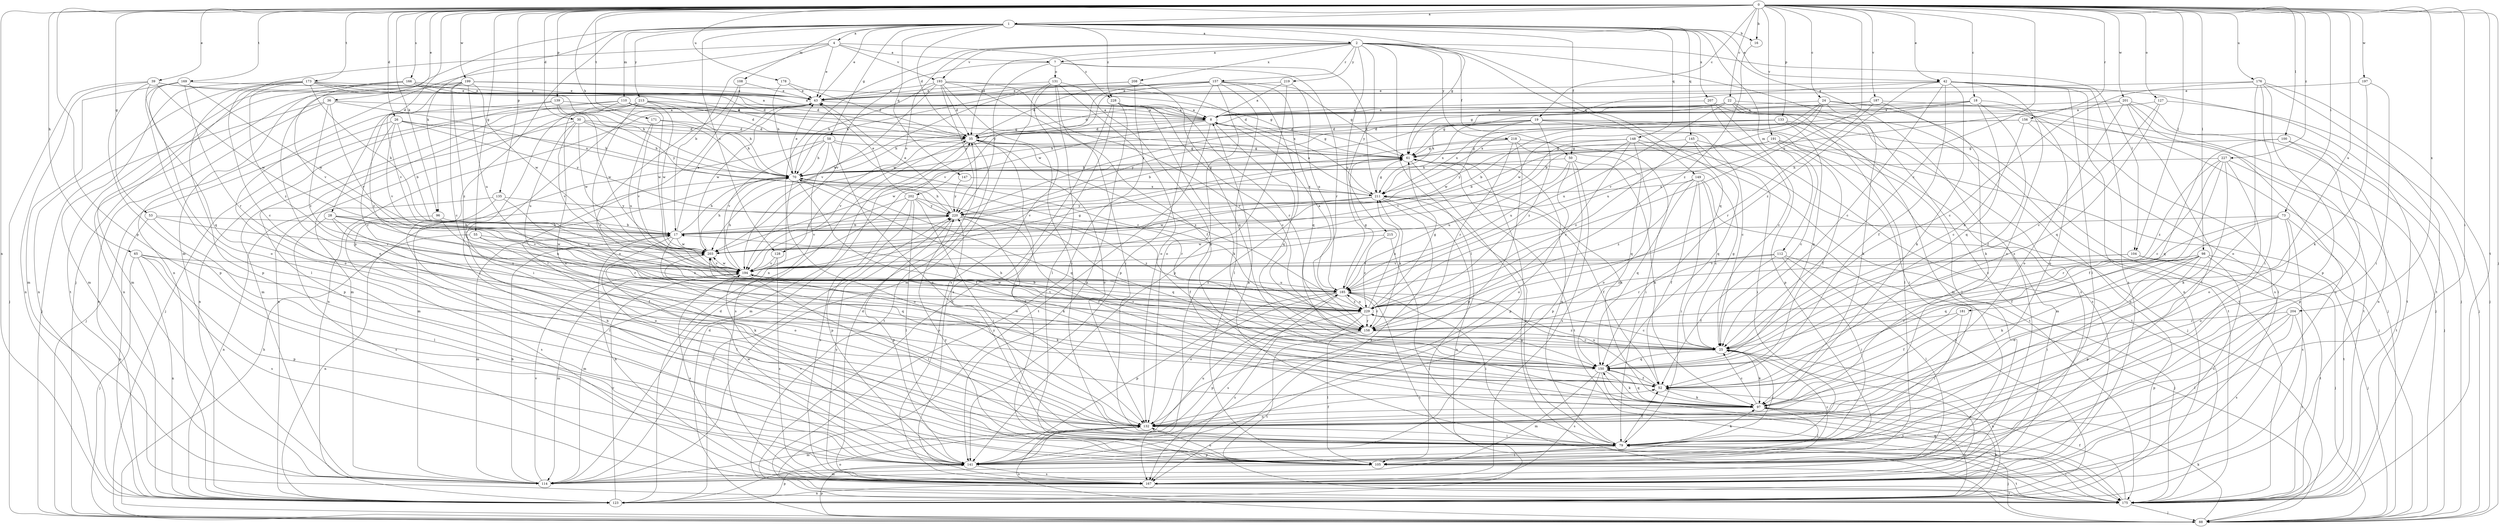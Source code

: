 strict digraph  {
0;
1;
2;
4;
7;
8;
16;
17;
18;
19;
22;
24;
25;
26;
28;
30;
35;
36;
39;
42;
43;
50;
52;
53;
55;
58;
61;
65;
70;
73;
79;
88;
96;
97;
98;
100;
104;
105;
108;
110;
112;
114;
123;
127;
128;
131;
132;
133;
135;
139;
141;
145;
147;
148;
149;
150;
156;
157;
158;
166;
167;
169;
171;
173;
175;
176;
178;
181;
185;
187;
191;
193;
194;
197;
199;
201;
202;
203;
204;
207;
208;
211;
213;
215;
218;
219;
220;
227;
228;
229;
0 -> 1  [label=a];
0 -> 16  [label=b];
0 -> 18  [label=c];
0 -> 19  [label=c];
0 -> 22  [label=c];
0 -> 24  [label=c];
0 -> 25  [label=c];
0 -> 26  [label=d];
0 -> 28  [label=d];
0 -> 30  [label=d];
0 -> 36  [label=e];
0 -> 39  [label=e];
0 -> 42  [label=e];
0 -> 53  [label=g];
0 -> 55  [label=g];
0 -> 65  [label=h];
0 -> 70  [label=h];
0 -> 73  [label=i];
0 -> 79  [label=i];
0 -> 88  [label=j];
0 -> 96  [label=k];
0 -> 98  [label=l];
0 -> 100  [label=l];
0 -> 104  [label=l];
0 -> 123  [label=n];
0 -> 127  [label=o];
0 -> 133  [label=p];
0 -> 135  [label=p];
0 -> 139  [label=p];
0 -> 141  [label=p];
0 -> 156  [label=r];
0 -> 166  [label=s];
0 -> 169  [label=t];
0 -> 171  [label=t];
0 -> 173  [label=t];
0 -> 175  [label=t];
0 -> 176  [label=u];
0 -> 178  [label=u];
0 -> 181  [label=u];
0 -> 185  [label=u];
0 -> 187  [label=v];
0 -> 191  [label=v];
0 -> 197  [label=w];
0 -> 199  [label=w];
0 -> 201  [label=w];
0 -> 204  [label=x];
0 -> 227  [label=z];
1 -> 2  [label=a];
1 -> 4  [label=a];
1 -> 16  [label=b];
1 -> 35  [label=d];
1 -> 42  [label=e];
1 -> 43  [label=e];
1 -> 50  [label=f];
1 -> 58  [label=g];
1 -> 61  [label=g];
1 -> 96  [label=k];
1 -> 108  [label=m];
1 -> 110  [label=m];
1 -> 112  [label=m];
1 -> 114  [label=m];
1 -> 128  [label=o];
1 -> 141  [label=p];
1 -> 145  [label=q];
1 -> 147  [label=q];
1 -> 148  [label=q];
1 -> 167  [label=s];
1 -> 207  [label=x];
1 -> 213  [label=y];
1 -> 228  [label=z];
2 -> 7  [label=a];
2 -> 35  [label=d];
2 -> 50  [label=f];
2 -> 104  [label=l];
2 -> 105  [label=l];
2 -> 123  [label=n];
2 -> 128  [label=o];
2 -> 149  [label=q];
2 -> 150  [label=q];
2 -> 157  [label=r];
2 -> 175  [label=t];
2 -> 185  [label=u];
2 -> 193  [label=v];
2 -> 208  [label=x];
2 -> 215  [label=y];
2 -> 218  [label=y];
2 -> 219  [label=y];
4 -> 7  [label=a];
4 -> 17  [label=b];
4 -> 43  [label=e];
4 -> 88  [label=j];
4 -> 123  [label=n];
4 -> 193  [label=v];
4 -> 228  [label=z];
7 -> 131  [label=o];
7 -> 158  [label=r];
7 -> 194  [label=v];
7 -> 211  [label=x];
7 -> 220  [label=y];
8 -> 35  [label=d];
8 -> 61  [label=g];
8 -> 70  [label=h];
8 -> 150  [label=q];
8 -> 175  [label=t];
8 -> 202  [label=w];
16 -> 229  [label=z];
17 -> 43  [label=e];
17 -> 70  [label=h];
17 -> 105  [label=l];
17 -> 114  [label=m];
17 -> 132  [label=o];
17 -> 203  [label=w];
17 -> 220  [label=y];
18 -> 8  [label=a];
18 -> 52  [label=f];
18 -> 61  [label=g];
18 -> 132  [label=o];
18 -> 150  [label=q];
18 -> 211  [label=x];
19 -> 17  [label=b];
19 -> 25  [label=c];
19 -> 35  [label=d];
19 -> 79  [label=i];
19 -> 105  [label=l];
19 -> 203  [label=w];
19 -> 211  [label=x];
19 -> 220  [label=y];
19 -> 229  [label=z];
22 -> 8  [label=a];
22 -> 35  [label=d];
22 -> 88  [label=j];
22 -> 114  [label=m];
22 -> 123  [label=n];
22 -> 167  [label=s];
22 -> 185  [label=u];
22 -> 211  [label=x];
22 -> 220  [label=y];
24 -> 8  [label=a];
24 -> 88  [label=j];
24 -> 97  [label=k];
24 -> 175  [label=t];
24 -> 185  [label=u];
24 -> 194  [label=v];
24 -> 203  [label=w];
25 -> 61  [label=g];
25 -> 79  [label=i];
25 -> 97  [label=k];
25 -> 123  [label=n];
25 -> 150  [label=q];
25 -> 229  [label=z];
26 -> 17  [label=b];
26 -> 35  [label=d];
26 -> 70  [label=h];
26 -> 88  [label=j];
26 -> 158  [label=r];
26 -> 194  [label=v];
26 -> 220  [label=y];
28 -> 17  [label=b];
28 -> 52  [label=f];
28 -> 132  [label=o];
28 -> 167  [label=s];
28 -> 185  [label=u];
28 -> 194  [label=v];
30 -> 35  [label=d];
30 -> 61  [label=g];
30 -> 70  [label=h];
30 -> 141  [label=p];
30 -> 185  [label=u];
30 -> 194  [label=v];
30 -> 203  [label=w];
35 -> 61  [label=g];
35 -> 114  [label=m];
35 -> 132  [label=o];
35 -> 175  [label=t];
35 -> 194  [label=v];
35 -> 229  [label=z];
36 -> 8  [label=a];
36 -> 88  [label=j];
36 -> 123  [label=n];
36 -> 194  [label=v];
36 -> 211  [label=x];
36 -> 229  [label=z];
39 -> 35  [label=d];
39 -> 43  [label=e];
39 -> 88  [label=j];
39 -> 123  [label=n];
39 -> 141  [label=p];
39 -> 150  [label=q];
39 -> 203  [label=w];
42 -> 25  [label=c];
42 -> 43  [label=e];
42 -> 52  [label=f];
42 -> 61  [label=g];
42 -> 88  [label=j];
42 -> 97  [label=k];
42 -> 105  [label=l];
42 -> 123  [label=n];
42 -> 132  [label=o];
42 -> 167  [label=s];
42 -> 229  [label=z];
43 -> 8  [label=a];
43 -> 79  [label=i];
43 -> 114  [label=m];
43 -> 123  [label=n];
43 -> 203  [label=w];
50 -> 70  [label=h];
50 -> 97  [label=k];
50 -> 132  [label=o];
50 -> 141  [label=p];
50 -> 167  [label=s];
50 -> 185  [label=u];
52 -> 97  [label=k];
52 -> 185  [label=u];
53 -> 17  [label=b];
53 -> 105  [label=l];
53 -> 123  [label=n];
53 -> 194  [label=v];
55 -> 123  [label=n];
55 -> 132  [label=o];
55 -> 203  [label=w];
55 -> 229  [label=z];
58 -> 61  [label=g];
58 -> 70  [label=h];
58 -> 114  [label=m];
58 -> 132  [label=o];
58 -> 167  [label=s];
58 -> 194  [label=v];
58 -> 229  [label=z];
61 -> 70  [label=h];
61 -> 97  [label=k];
61 -> 141  [label=p];
61 -> 175  [label=t];
61 -> 194  [label=v];
65 -> 88  [label=j];
65 -> 97  [label=k];
65 -> 123  [label=n];
65 -> 141  [label=p];
65 -> 167  [label=s];
65 -> 194  [label=v];
70 -> 43  [label=e];
70 -> 52  [label=f];
70 -> 61  [label=g];
70 -> 132  [label=o];
70 -> 150  [label=q];
70 -> 158  [label=r];
70 -> 211  [label=x];
73 -> 17  [label=b];
73 -> 52  [label=f];
73 -> 132  [label=o];
73 -> 158  [label=r];
73 -> 167  [label=s];
73 -> 175  [label=t];
79 -> 8  [label=a];
79 -> 52  [label=f];
79 -> 61  [label=g];
79 -> 88  [label=j];
79 -> 97  [label=k];
79 -> 105  [label=l];
79 -> 141  [label=p];
79 -> 211  [label=x];
79 -> 220  [label=y];
88 -> 35  [label=d];
88 -> 61  [label=g];
88 -> 70  [label=h];
88 -> 97  [label=k];
88 -> 132  [label=o];
88 -> 141  [label=p];
96 -> 17  [label=b];
96 -> 158  [label=r];
96 -> 167  [label=s];
97 -> 25  [label=c];
97 -> 105  [label=l];
97 -> 123  [label=n];
97 -> 132  [label=o];
97 -> 150  [label=q];
98 -> 79  [label=i];
98 -> 88  [label=j];
98 -> 97  [label=k];
98 -> 132  [label=o];
98 -> 141  [label=p];
98 -> 150  [label=q];
98 -> 167  [label=s];
98 -> 194  [label=v];
100 -> 61  [label=g];
100 -> 88  [label=j];
100 -> 141  [label=p];
100 -> 150  [label=q];
104 -> 88  [label=j];
104 -> 175  [label=t];
104 -> 194  [label=v];
104 -> 229  [label=z];
105 -> 25  [label=c];
105 -> 35  [label=d];
105 -> 114  [label=m];
105 -> 132  [label=o];
105 -> 175  [label=t];
105 -> 220  [label=y];
108 -> 43  [label=e];
108 -> 79  [label=i];
108 -> 132  [label=o];
110 -> 8  [label=a];
110 -> 61  [label=g];
110 -> 79  [label=i];
110 -> 114  [label=m];
110 -> 123  [label=n];
110 -> 203  [label=w];
112 -> 52  [label=f];
112 -> 79  [label=i];
112 -> 88  [label=j];
112 -> 105  [label=l];
112 -> 158  [label=r];
112 -> 194  [label=v];
114 -> 17  [label=b];
114 -> 35  [label=d];
114 -> 194  [label=v];
123 -> 97  [label=k];
123 -> 132  [label=o];
123 -> 141  [label=p];
123 -> 194  [label=v];
123 -> 220  [label=y];
127 -> 8  [label=a];
127 -> 25  [label=c];
127 -> 88  [label=j];
127 -> 150  [label=q];
128 -> 114  [label=m];
128 -> 167  [label=s];
128 -> 194  [label=v];
131 -> 43  [label=e];
131 -> 79  [label=i];
131 -> 97  [label=k];
131 -> 105  [label=l];
131 -> 114  [label=m];
131 -> 132  [label=o];
131 -> 167  [label=s];
132 -> 52  [label=f];
132 -> 79  [label=i];
132 -> 114  [label=m];
133 -> 17  [label=b];
133 -> 35  [label=d];
133 -> 150  [label=q];
133 -> 167  [label=s];
133 -> 175  [label=t];
133 -> 211  [label=x];
135 -> 105  [label=l];
135 -> 123  [label=n];
135 -> 185  [label=u];
135 -> 220  [label=y];
139 -> 8  [label=a];
139 -> 132  [label=o];
139 -> 203  [label=w];
139 -> 220  [label=y];
139 -> 229  [label=z];
141 -> 70  [label=h];
141 -> 167  [label=s];
141 -> 185  [label=u];
141 -> 194  [label=v];
141 -> 203  [label=w];
145 -> 61  [label=g];
145 -> 79  [label=i];
145 -> 150  [label=q];
145 -> 175  [label=t];
145 -> 229  [label=z];
147 -> 211  [label=x];
147 -> 220  [label=y];
148 -> 61  [label=g];
148 -> 88  [label=j];
148 -> 132  [label=o];
148 -> 158  [label=r];
148 -> 175  [label=t];
148 -> 185  [label=u];
148 -> 194  [label=v];
149 -> 25  [label=c];
149 -> 52  [label=f];
149 -> 79  [label=i];
149 -> 123  [label=n];
149 -> 150  [label=q];
149 -> 211  [label=x];
149 -> 229  [label=z];
150 -> 52  [label=f];
150 -> 70  [label=h];
150 -> 97  [label=k];
150 -> 114  [label=m];
150 -> 167  [label=s];
150 -> 175  [label=t];
150 -> 203  [label=w];
156 -> 25  [label=c];
156 -> 35  [label=d];
156 -> 70  [label=h];
156 -> 105  [label=l];
156 -> 175  [label=t];
157 -> 35  [label=d];
157 -> 43  [label=e];
157 -> 61  [label=g];
157 -> 70  [label=h];
157 -> 105  [label=l];
157 -> 132  [label=o];
157 -> 141  [label=p];
157 -> 150  [label=q];
157 -> 167  [label=s];
157 -> 194  [label=v];
157 -> 203  [label=w];
158 -> 17  [label=b];
158 -> 25  [label=c];
158 -> 105  [label=l];
158 -> 175  [label=t];
158 -> 194  [label=v];
158 -> 211  [label=x];
166 -> 8  [label=a];
166 -> 35  [label=d];
166 -> 43  [label=e];
166 -> 114  [label=m];
166 -> 175  [label=t];
166 -> 194  [label=v];
167 -> 17  [label=b];
167 -> 25  [label=c];
167 -> 35  [label=d];
167 -> 123  [label=n];
167 -> 175  [label=t];
167 -> 220  [label=y];
169 -> 43  [label=e];
169 -> 105  [label=l];
169 -> 114  [label=m];
169 -> 132  [label=o];
169 -> 158  [label=r];
169 -> 203  [label=w];
171 -> 35  [label=d];
171 -> 70  [label=h];
171 -> 185  [label=u];
171 -> 194  [label=v];
173 -> 8  [label=a];
173 -> 17  [label=b];
173 -> 25  [label=c];
173 -> 35  [label=d];
173 -> 43  [label=e];
173 -> 70  [label=h];
173 -> 114  [label=m];
173 -> 123  [label=n];
173 -> 141  [label=p];
173 -> 229  [label=z];
175 -> 52  [label=f];
175 -> 79  [label=i];
175 -> 88  [label=j];
175 -> 150  [label=q];
176 -> 25  [label=c];
176 -> 43  [label=e];
176 -> 79  [label=i];
176 -> 88  [label=j];
176 -> 132  [label=o];
176 -> 141  [label=p];
176 -> 175  [label=t];
178 -> 35  [label=d];
178 -> 43  [label=e];
178 -> 70  [label=h];
181 -> 52  [label=f];
181 -> 79  [label=i];
181 -> 158  [label=r];
185 -> 8  [label=a];
185 -> 61  [label=g];
185 -> 79  [label=i];
185 -> 132  [label=o];
185 -> 141  [label=p];
185 -> 158  [label=r];
185 -> 167  [label=s];
185 -> 175  [label=t];
185 -> 229  [label=z];
187 -> 8  [label=a];
187 -> 35  [label=d];
187 -> 97  [label=k];
187 -> 158  [label=r];
187 -> 167  [label=s];
191 -> 17  [label=b];
191 -> 25  [label=c];
191 -> 52  [label=f];
191 -> 61  [label=g];
191 -> 88  [label=j];
191 -> 114  [label=m];
191 -> 220  [label=y];
193 -> 35  [label=d];
193 -> 43  [label=e];
193 -> 52  [label=f];
193 -> 70  [label=h];
193 -> 79  [label=i];
193 -> 158  [label=r];
193 -> 194  [label=v];
193 -> 211  [label=x];
193 -> 220  [label=y];
194 -> 61  [label=g];
194 -> 70  [label=h];
194 -> 79  [label=i];
194 -> 97  [label=k];
194 -> 114  [label=m];
194 -> 167  [label=s];
194 -> 185  [label=u];
194 -> 203  [label=w];
197 -> 43  [label=e];
197 -> 79  [label=i];
197 -> 97  [label=k];
199 -> 25  [label=c];
199 -> 43  [label=e];
199 -> 61  [label=g];
199 -> 123  [label=n];
199 -> 132  [label=o];
199 -> 185  [label=u];
199 -> 194  [label=v];
199 -> 203  [label=w];
199 -> 229  [label=z];
201 -> 8  [label=a];
201 -> 17  [label=b];
201 -> 105  [label=l];
201 -> 123  [label=n];
201 -> 132  [label=o];
201 -> 167  [label=s];
201 -> 175  [label=t];
202 -> 43  [label=e];
202 -> 52  [label=f];
202 -> 79  [label=i];
202 -> 105  [label=l];
202 -> 141  [label=p];
202 -> 167  [label=s];
202 -> 194  [label=v];
202 -> 220  [label=y];
203 -> 70  [label=h];
203 -> 150  [label=q];
203 -> 194  [label=v];
204 -> 105  [label=l];
204 -> 141  [label=p];
204 -> 158  [label=r];
204 -> 167  [label=s];
204 -> 175  [label=t];
207 -> 8  [label=a];
207 -> 25  [label=c];
207 -> 105  [label=l];
207 -> 141  [label=p];
208 -> 43  [label=e];
208 -> 150  [label=q];
208 -> 175  [label=t];
208 -> 203  [label=w];
211 -> 8  [label=a];
211 -> 52  [label=f];
211 -> 61  [label=g];
211 -> 123  [label=n];
211 -> 167  [label=s];
211 -> 203  [label=w];
211 -> 220  [label=y];
213 -> 8  [label=a];
213 -> 25  [label=c];
213 -> 35  [label=d];
213 -> 70  [label=h];
213 -> 88  [label=j];
213 -> 123  [label=n];
213 -> 132  [label=o];
213 -> 203  [label=w];
215 -> 175  [label=t];
215 -> 203  [label=w];
215 -> 229  [label=z];
218 -> 61  [label=g];
218 -> 79  [label=i];
218 -> 141  [label=p];
218 -> 150  [label=q];
218 -> 158  [label=r];
218 -> 203  [label=w];
219 -> 8  [label=a];
219 -> 43  [label=e];
219 -> 141  [label=p];
219 -> 185  [label=u];
220 -> 17  [label=b];
220 -> 43  [label=e];
220 -> 52  [label=f];
220 -> 70  [label=h];
220 -> 97  [label=k];
220 -> 141  [label=p];
220 -> 150  [label=q];
220 -> 229  [label=z];
227 -> 25  [label=c];
227 -> 52  [label=f];
227 -> 70  [label=h];
227 -> 97  [label=k];
227 -> 132  [label=o];
227 -> 175  [label=t];
227 -> 229  [label=z];
228 -> 8  [label=a];
228 -> 25  [label=c];
228 -> 97  [label=k];
228 -> 141  [label=p];
228 -> 158  [label=r];
228 -> 167  [label=s];
228 -> 175  [label=t];
229 -> 25  [label=c];
229 -> 61  [label=g];
229 -> 141  [label=p];
229 -> 158  [label=r];
229 -> 167  [label=s];
229 -> 185  [label=u];
229 -> 203  [label=w];
229 -> 211  [label=x];
}
